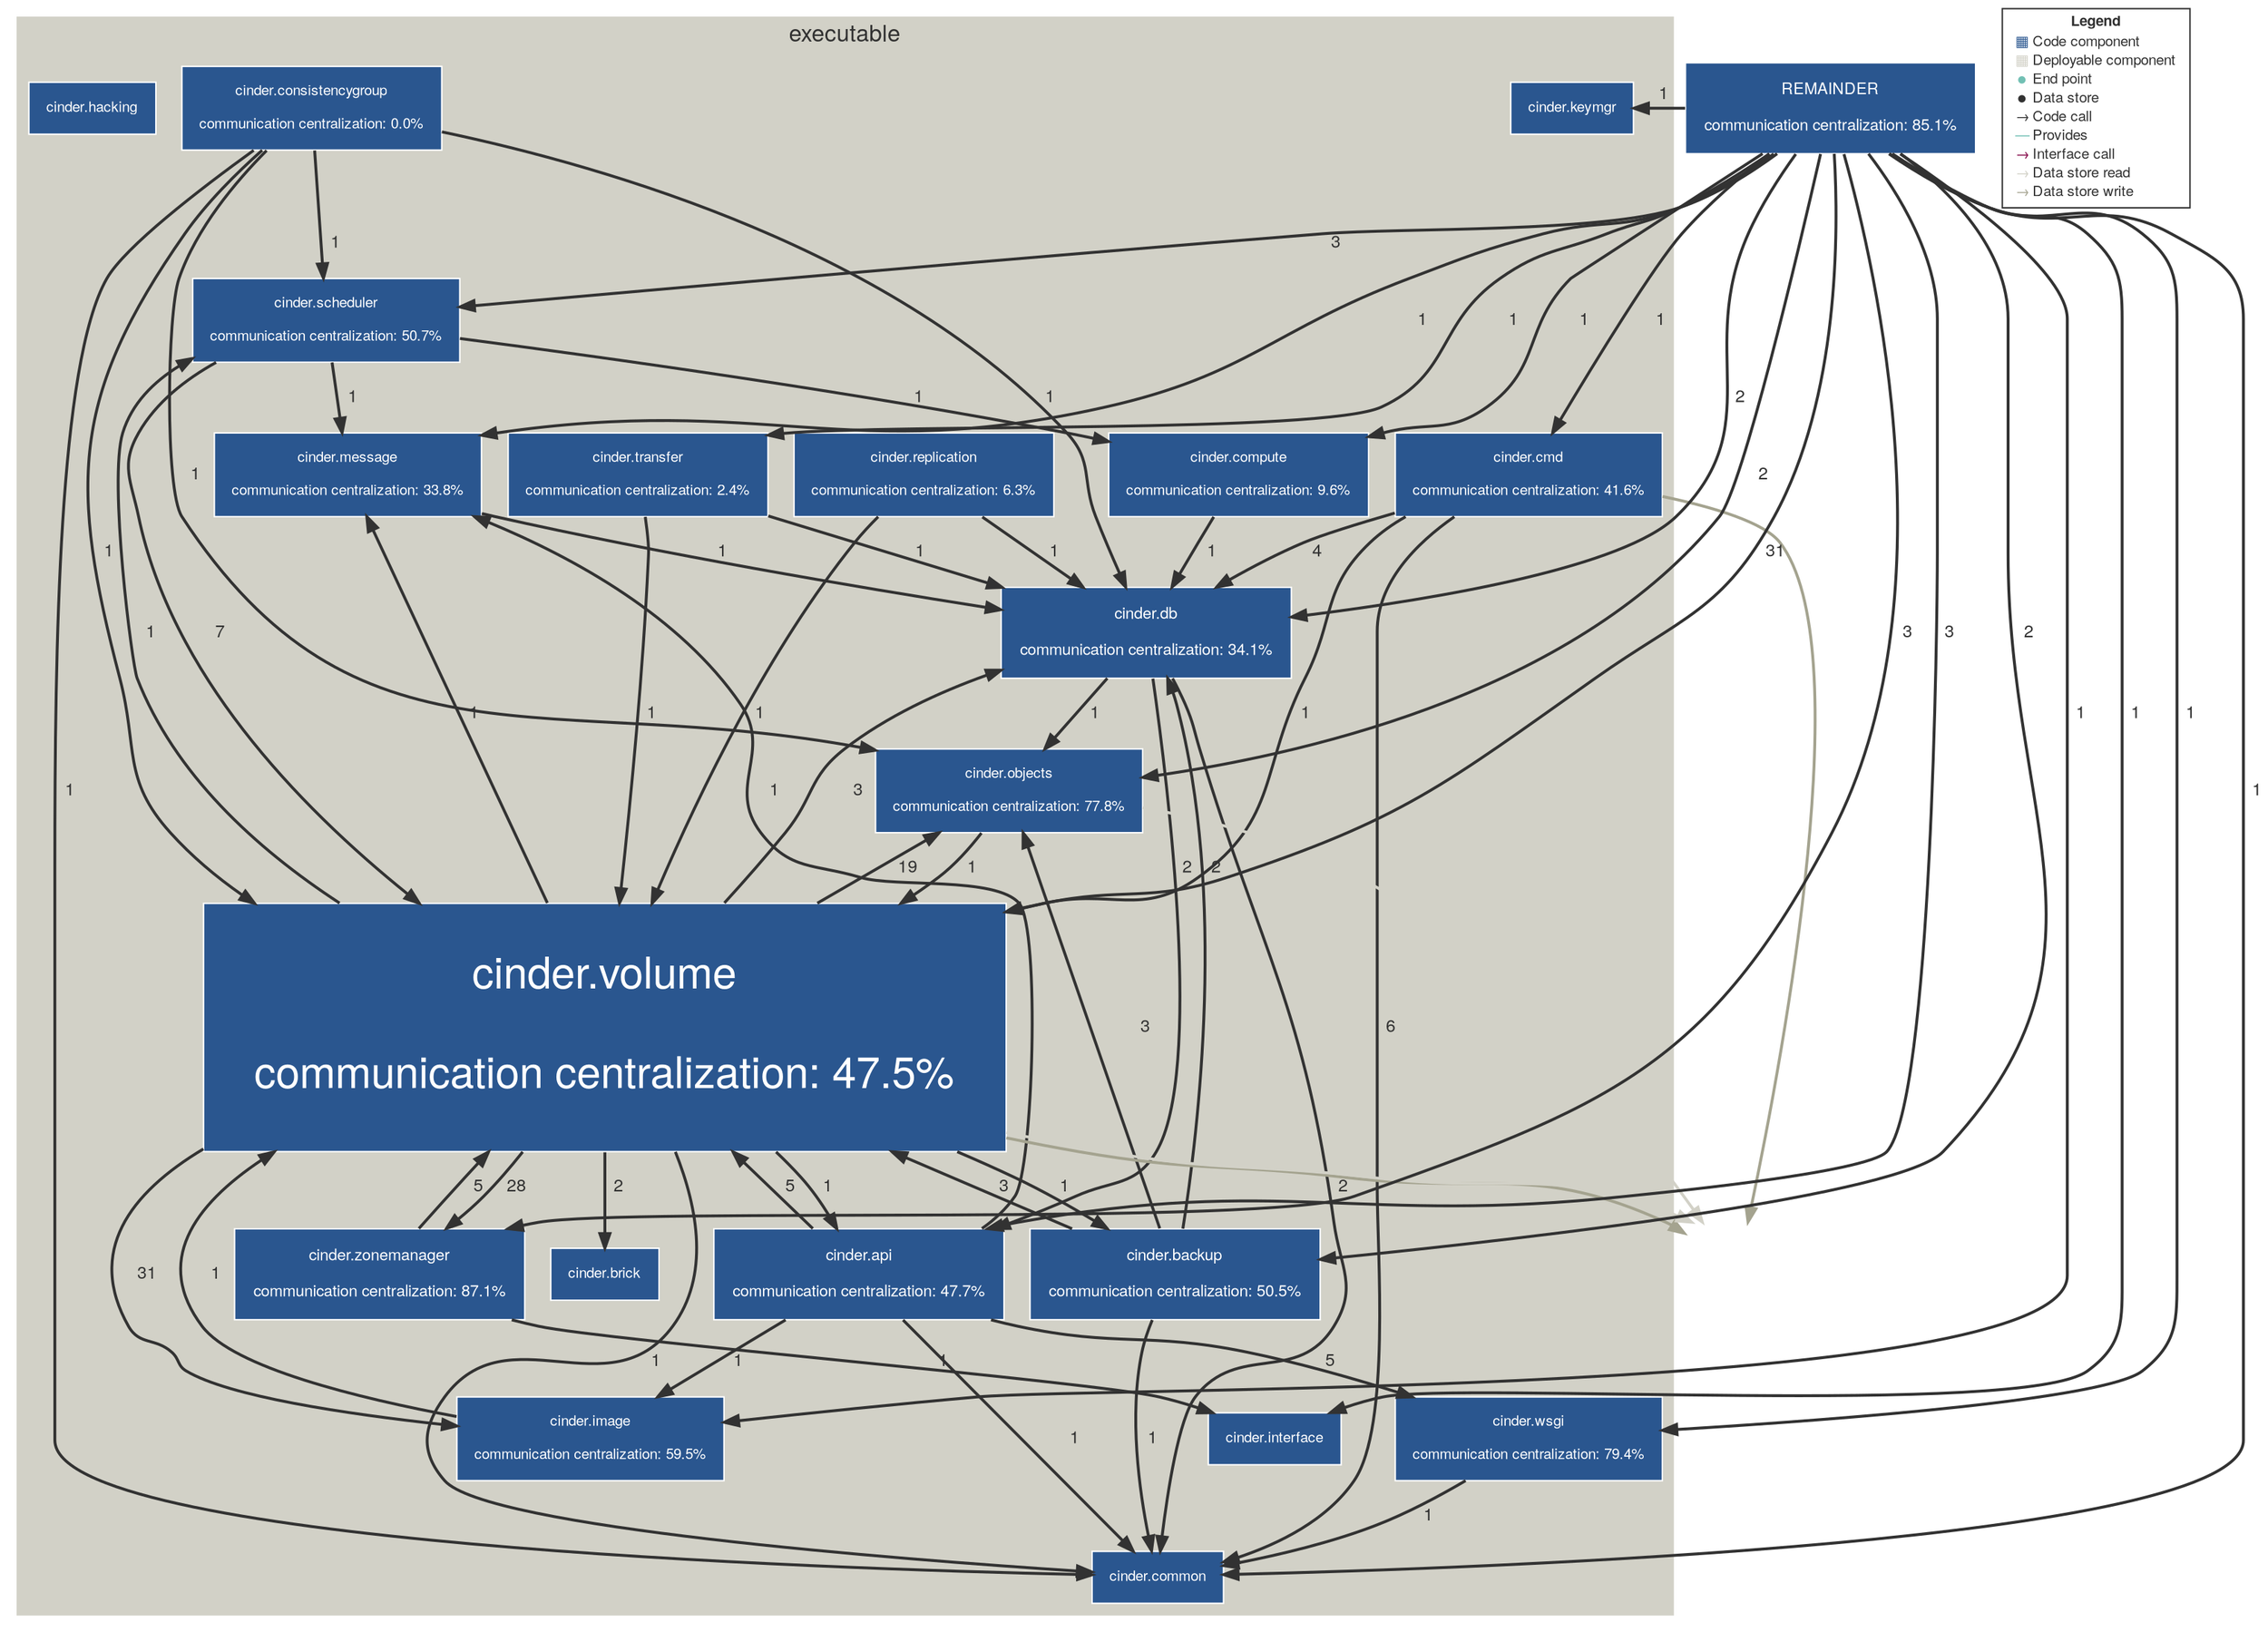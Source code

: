 digraph "Graph" {
compound=true
rankdir=TD
subgraph "cluster-cinder" {
style="filled"
color="#D2D1C7"
fontname="Helvetica Neue"
fontsize="16"
fontcolor="#323232"
label="executable"
"cinder.scheduler@cinder" [ shape="box" style="filled" fillcolor="#2A568F" penwidth="1" color="#FFFFFF" fontname="Helvetica Neue" fontcolor="#FFFFFF" fontsize="10" margin="0.16" label="cinder.scheduler

communication centralization: 50.7%" ]
"cinder.db@cinder" [ shape="box" style="filled" fillcolor="#2A568F" penwidth="1" color="#FFFFFF" fontname="Helvetica Neue" fontcolor="#FFFFFF" fontsize="11" margin="0.176" label="cinder.db

communication centralization: 34.1%" ]
"cinder.message@cinder" [ shape="box" style="filled" fillcolor="#2A568F" penwidth="1" color="#FFFFFF" fontname="Helvetica Neue" fontcolor="#FFFFFF" fontsize="10" margin="0.16" label="cinder.message

communication centralization: 33.8%" ]
"cinder.cmd@cinder" [ shape="box" style="filled" fillcolor="#2A568F" penwidth="1" color="#FFFFFF" fontname="Helvetica Neue" fontcolor="#FFFFFF" fontsize="10" margin="0.16" label="cinder.cmd

communication centralization: 41.6%" ]
"cinder.transfer@cinder" [ shape="box" style="filled" fillcolor="#2A568F" penwidth="1" color="#FFFFFF" fontname="Helvetica Neue" fontcolor="#FFFFFF" fontsize="10" margin="0.16" label="cinder.transfer

communication centralization: 2.4%" ]
"cinder.keymgr@cinder" [ shape="box" style="filled" fillcolor="#2A568F" penwidth="1" color="#FFFFFF" fontname="Helvetica Neue" fontcolor="#FFFFFF" fontsize="10" margin="0.16" label="cinder.keymgr" ]
"cinder.wsgi@cinder" [ shape="box" style="filled" fillcolor="#2A568F" penwidth="1" color="#FFFFFF" fontname="Helvetica Neue" fontcolor="#FFFFFF" fontsize="10" margin="0.16" label="cinder.wsgi

communication centralization: 79.4%" ]
"cinder.objects@cinder" [ shape="box" style="filled" fillcolor="#2A568F" penwidth="1" color="#FFFFFF" fontname="Helvetica Neue" fontcolor="#FFFFFF" fontsize="10" margin="0.16" label="cinder.objects

communication centralization: 77.8%" ]
"cinder.replication@cinder" [ shape="box" style="filled" fillcolor="#2A568F" penwidth="1" color="#FFFFFF" fontname="Helvetica Neue" fontcolor="#FFFFFF" fontsize="10" margin="0.16" label="cinder.replication

communication centralization: 6.3%" ]
"cinder.common@cinder" [ shape="box" style="filled" fillcolor="#2A568F" penwidth="1" color="#FFFFFF" fontname="Helvetica Neue" fontcolor="#FFFFFF" fontsize="10" margin="0.16" label="cinder.common" ]
"cinder.compute@cinder" [ shape="box" style="filled" fillcolor="#2A568F" penwidth="1" color="#FFFFFF" fontname="Helvetica Neue" fontcolor="#FFFFFF" fontsize="10" margin="0.16" label="cinder.compute

communication centralization: 9.6%" ]
"cinder.interface@cinder" [ shape="box" style="filled" fillcolor="#2A568F" penwidth="1" color="#FFFFFF" fontname="Helvetica Neue" fontcolor="#FFFFFF" fontsize="10" margin="0.16" label="cinder.interface" ]
"cinder.zonemanager@cinder" [ shape="box" style="filled" fillcolor="#2A568F" penwidth="1" color="#FFFFFF" fontname="Helvetica Neue" fontcolor="#FFFFFF" fontsize="11" margin="0.176" label="cinder.zonemanager

communication centralization: 87.1%" ]
"cinder.api@cinder" [ shape="box" style="filled" fillcolor="#2A568F" penwidth="1" color="#FFFFFF" fontname="Helvetica Neue" fontcolor="#FFFFFF" fontsize="11" margin="0.176" label="cinder.api

communication centralization: 47.7%" ]
"cinder.consistencygroup@cinder" [ shape="box" style="filled" fillcolor="#2A568F" penwidth="1" color="#FFFFFF" fontname="Helvetica Neue" fontcolor="#FFFFFF" fontsize="10" margin="0.16" label="cinder.consistencygroup

communication centralization: 0.0%" ]
"cinder.hacking@cinder" [ shape="box" style="filled" fillcolor="#2A568F" penwidth="1" color="#FFFFFF" fontname="Helvetica Neue" fontcolor="#FFFFFF" fontsize="10" margin="0.16" label="cinder.hacking" ]
"cinder.backup@cinder" [ shape="box" style="filled" fillcolor="#2A568F" penwidth="1" color="#FFFFFF" fontname="Helvetica Neue" fontcolor="#FFFFFF" fontsize="11" margin="0.176" label="cinder.backup

communication centralization: 50.5%" ]
"cinder.volume@cinder" [ shape="box" style="filled" fillcolor="#2A568F" penwidth="1" color="#FFFFFF" fontname="Helvetica Neue" fontcolor="#FFFFFF" fontsize="30" margin="0.48" label="cinder.volume

communication centralization: 47.5%" ]
"cinder.image@cinder" [ shape="box" style="filled" fillcolor="#2A568F" penwidth="1" color="#FFFFFF" fontname="Helvetica Neue" fontcolor="#FFFFFF" fontsize="10" margin="0.16" label="cinder.image

communication centralization: 59.5%" ]
"cinder.brick@cinder" [ shape="box" style="filled" fillcolor="#2A568F" penwidth="1" color="#FFFFFF" fontname="Helvetica Neue" fontcolor="#FFFFFF" fontsize="10" margin="0.16" label="cinder.brick" ]
}
"631f5dd6-8beb-4802-bcf5-10217a854288@NOT_DEPLOYED" [ shape="box" penwidth="0" fontname="Helvetica Neue" fontcolor="#323232" fontsize="16" image="icon-datastore.png" width="1.000" height="1.000" fixedsize="true" label="" ]
"REMAINDER@NOT_DEPLOYED" [ shape="box" style="filled" fillcolor="#2A568F" penwidth="1" color="#FFFFFF" fontname="Helvetica Neue" fontcolor="#FFFFFF" fontsize="11" margin="0.176" label="REMAINDER

communication centralization: 85.1%" ]
"cinder.scheduler@cinder" -> "cinder.message@cinder" [ penwidth="2" color="#323232" fontcolor="#323232" fontname="Helvetica Neue" fontsize="12" label="  1" ]
"cinder.scheduler@cinder" -> "cinder.compute@cinder" [ penwidth="2" color="#323232" fontcolor="#323232" fontname="Helvetica Neue" fontsize="12" label="  1" ]
"cinder.scheduler@cinder" -> "cinder.volume@cinder" [ penwidth="2" color="#323232" fontcolor="#323232" fontname="Helvetica Neue" fontsize="12" label="  7" ]
"cinder.db@cinder" -> "cinder.objects@cinder" [ penwidth="2" color="#323232" fontcolor="#323232" fontname="Helvetica Neue" fontsize="12" label="  1" ]
"cinder.db@cinder" -> "cinder.common@cinder" [ penwidth="2" color="#323232" fontcolor="#323232" fontname="Helvetica Neue" fontsize="12" label="  2" ]
"cinder.db@cinder" -> "cinder.api@cinder" [ penwidth="2" color="#323232" fontcolor="#323232" fontname="Helvetica Neue" fontsize="12" label="  2" ]
"cinder.message@cinder" -> "cinder.db@cinder" [ penwidth="2" color="#323232" fontcolor="#323232" fontname="Helvetica Neue" fontsize="12" label="  1" ]
"cinder.cmd@cinder" -> "cinder.db@cinder" [ penwidth="2" color="#323232" fontcolor="#323232" fontname="Helvetica Neue" fontsize="12" label="  4" ]
"cinder.cmd@cinder" -> "cinder.common@cinder" [ penwidth="2" color="#323232" fontcolor="#323232" fontname="Helvetica Neue" fontsize="12" label="  6" ]
"cinder.cmd@cinder" -> "cinder.volume@cinder" [ penwidth="2" color="#323232" fontcolor="#323232" fontname="Helvetica Neue" fontsize="12" label="  1" ]
"cinder.cmd@cinder" -> "631f5dd6-8beb-4802-bcf5-10217a854288@NOT_DEPLOYED" [ penwidth="2" color="#A4A38F" fontcolor="#A4A38F" fontname="Helvetica Neue" fontsize="12" label="" ]
"cinder.transfer@cinder" -> "cinder.db@cinder" [ penwidth="2" color="#323232" fontcolor="#323232" fontname="Helvetica Neue" fontsize="12" label="  1" ]
"cinder.transfer@cinder" -> "cinder.volume@cinder" [ penwidth="2" color="#323232" fontcolor="#323232" fontname="Helvetica Neue" fontsize="12" label="  1" ]
"cinder.wsgi@cinder" -> "cinder.common@cinder" [ penwidth="2" color="#323232" fontcolor="#323232" fontname="Helvetica Neue" fontsize="12" label="  1" ]
"cinder.objects@cinder" -> "cinder.volume@cinder" [ penwidth="2" color="#323232" fontcolor="#323232" fontname="Helvetica Neue" fontsize="12" label="  1" ]
"cinder.objects@cinder" -> "631f5dd6-8beb-4802-bcf5-10217a854288@NOT_DEPLOYED" [ penwidth="2" color="#D2D1C7" fontcolor="#D2D1C7" fontname="Helvetica Neue" fontsize="12" label="" ]
"cinder.replication@cinder" -> "cinder.db@cinder" [ penwidth="2" color="#323232" fontcolor="#323232" fontname="Helvetica Neue" fontsize="12" label="  1" ]
"cinder.replication@cinder" -> "cinder.volume@cinder" [ penwidth="2" color="#323232" fontcolor="#323232" fontname="Helvetica Neue" fontsize="12" label="  1" ]
"cinder.compute@cinder" -> "cinder.db@cinder" [ penwidth="2" color="#323232" fontcolor="#323232" fontname="Helvetica Neue" fontsize="12" label="  1" ]
"cinder.zonemanager@cinder" -> "cinder.interface@cinder" [ penwidth="2" color="#323232" fontcolor="#323232" fontname="Helvetica Neue" fontsize="12" label="  1" ]
"cinder.zonemanager@cinder" -> "cinder.volume@cinder" [ penwidth="2" color="#323232" fontcolor="#323232" fontname="Helvetica Neue" fontsize="12" label="  5" ]
"cinder.api@cinder" -> "cinder.message@cinder" [ penwidth="2" color="#323232" fontcolor="#323232" fontname="Helvetica Neue" fontsize="12" label="  1" ]
"cinder.api@cinder" -> "cinder.wsgi@cinder" [ penwidth="2" color="#323232" fontcolor="#323232" fontname="Helvetica Neue" fontsize="12" label="  5" ]
"cinder.api@cinder" -> "cinder.common@cinder" [ penwidth="2" color="#323232" fontcolor="#323232" fontname="Helvetica Neue" fontsize="12" label="  1" ]
"cinder.api@cinder" -> "cinder.volume@cinder" [ penwidth="2" color="#323232" fontcolor="#323232" fontname="Helvetica Neue" fontsize="12" label="  5" ]
"cinder.api@cinder" -> "cinder.image@cinder" [ penwidth="2" color="#323232" fontcolor="#323232" fontname="Helvetica Neue" fontsize="12" label="  1" ]
"cinder.consistencygroup@cinder" -> "cinder.scheduler@cinder" [ penwidth="2" color="#323232" fontcolor="#323232" fontname="Helvetica Neue" fontsize="12" label="  1" ]
"cinder.consistencygroup@cinder" -> "cinder.db@cinder" [ penwidth="2" color="#323232" fontcolor="#323232" fontname="Helvetica Neue" fontsize="12" label="  1" ]
"cinder.consistencygroup@cinder" -> "cinder.objects@cinder" [ penwidth="2" color="#323232" fontcolor="#323232" fontname="Helvetica Neue" fontsize="12" label="  1" ]
"cinder.consistencygroup@cinder" -> "cinder.common@cinder" [ penwidth="2" color="#323232" fontcolor="#323232" fontname="Helvetica Neue" fontsize="12" label="  1" ]
"cinder.consistencygroup@cinder" -> "cinder.volume@cinder" [ penwidth="2" color="#323232" fontcolor="#323232" fontname="Helvetica Neue" fontsize="12" label="  1" ]
"cinder.backup@cinder" -> "cinder.db@cinder" [ penwidth="2" color="#323232" fontcolor="#323232" fontname="Helvetica Neue" fontsize="12" label="  2" ]
"cinder.backup@cinder" -> "cinder.objects@cinder" [ penwidth="2" color="#323232" fontcolor="#323232" fontname="Helvetica Neue" fontsize="12" label="  3" ]
"cinder.backup@cinder" -> "cinder.common@cinder" [ penwidth="2" color="#323232" fontcolor="#323232" fontname="Helvetica Neue" fontsize="12" label="  1" ]
"cinder.backup@cinder" -> "cinder.volume@cinder" [ penwidth="2" color="#323232" fontcolor="#323232" fontname="Helvetica Neue" fontsize="12" label="  3" ]
"cinder.volume@cinder" -> "cinder.scheduler@cinder" [ penwidth="2" color="#323232" fontcolor="#323232" fontname="Helvetica Neue" fontsize="12" label="  1" ]
"cinder.volume@cinder" -> "cinder.db@cinder" [ penwidth="2" color="#323232" fontcolor="#323232" fontname="Helvetica Neue" fontsize="12" label="  3" ]
"cinder.volume@cinder" -> "cinder.message@cinder" [ penwidth="2" color="#323232" fontcolor="#323232" fontname="Helvetica Neue" fontsize="12" label="  1" ]
"cinder.volume@cinder" -> "cinder.objects@cinder" [ penwidth="2" color="#323232" fontcolor="#323232" fontname="Helvetica Neue" fontsize="12" label="  19" ]
"cinder.volume@cinder" -> "cinder.common@cinder" [ penwidth="2" color="#323232" fontcolor="#323232" fontname="Helvetica Neue" fontsize="12" label="  1" ]
"cinder.volume@cinder" -> "cinder.zonemanager@cinder" [ penwidth="2" color="#323232" fontcolor="#323232" fontname="Helvetica Neue" fontsize="12" label="  28" ]
"cinder.volume@cinder" -> "cinder.api@cinder" [ penwidth="2" color="#323232" fontcolor="#323232" fontname="Helvetica Neue" fontsize="12" label="  1" ]
"cinder.volume@cinder" -> "cinder.backup@cinder" [ penwidth="2" color="#323232" fontcolor="#323232" fontname="Helvetica Neue" fontsize="12" label="  1" ]
"cinder.volume@cinder" -> "cinder.image@cinder" [ penwidth="2" color="#323232" fontcolor="#323232" fontname="Helvetica Neue" fontsize="12" label="  31" ]
"cinder.volume@cinder" -> "cinder.brick@cinder" [ penwidth="2" color="#323232" fontcolor="#323232" fontname="Helvetica Neue" fontsize="12" label="  2" ]
"cinder.volume@cinder" -> "631f5dd6-8beb-4802-bcf5-10217a854288@NOT_DEPLOYED" [ penwidth="2" color="#A4A38F" fontcolor="#A4A38F" fontname="Helvetica Neue" fontsize="12" label="" ]
"cinder.volume@cinder" -> "631f5dd6-8beb-4802-bcf5-10217a854288@NOT_DEPLOYED" [ penwidth="2" color="#D2D1C7" fontcolor="#D2D1C7" fontname="Helvetica Neue" fontsize="12" label="" ]
"cinder.image@cinder" -> "cinder.volume@cinder" [ penwidth="2" color="#323232" fontcolor="#323232" fontname="Helvetica Neue" fontsize="12" label="  1" ]
"REMAINDER@NOT_DEPLOYED" -> "cinder.scheduler@cinder" [ penwidth="2" color="#323232" fontcolor="#323232" fontname="Helvetica Neue" fontsize="12" label="  3" ]
"REMAINDER@NOT_DEPLOYED" -> "cinder.db@cinder" [ penwidth="2" color="#323232" fontcolor="#323232" fontname="Helvetica Neue" fontsize="12" label="  2" ]
"REMAINDER@NOT_DEPLOYED" -> "cinder.message@cinder" [ penwidth="2" color="#323232" fontcolor="#323232" fontname="Helvetica Neue" fontsize="12" label="  1" ]
"REMAINDER@NOT_DEPLOYED" -> "cinder.cmd@cinder" [ penwidth="2" color="#323232" fontcolor="#323232" fontname="Helvetica Neue" fontsize="12" label="  1" ]
"REMAINDER@NOT_DEPLOYED" -> "cinder.transfer@cinder" [ penwidth="2" color="#323232" fontcolor="#323232" fontname="Helvetica Neue" fontsize="12" label="  1" ]
"REMAINDER@NOT_DEPLOYED" -> "cinder.keymgr@cinder" [ penwidth="2" color="#323232" fontcolor="#323232" fontname="Helvetica Neue" fontsize="12" label="  1" ]
"REMAINDER@NOT_DEPLOYED" -> "cinder.wsgi@cinder" [ penwidth="2" color="#323232" fontcolor="#323232" fontname="Helvetica Neue" fontsize="12" label="  1" ]
"REMAINDER@NOT_DEPLOYED" -> "cinder.objects@cinder" [ penwidth="2" color="#323232" fontcolor="#323232" fontname="Helvetica Neue" fontsize="12" label="  2" ]
"REMAINDER@NOT_DEPLOYED" -> "cinder.common@cinder" [ penwidth="2" color="#323232" fontcolor="#323232" fontname="Helvetica Neue" fontsize="12" label="  1" ]
"REMAINDER@NOT_DEPLOYED" -> "cinder.compute@cinder" [ penwidth="2" color="#323232" fontcolor="#323232" fontname="Helvetica Neue" fontsize="12" label="  1" ]
"REMAINDER@NOT_DEPLOYED" -> "cinder.interface@cinder" [ penwidth="2" color="#323232" fontcolor="#323232" fontname="Helvetica Neue" fontsize="12" label="  1" ]
"REMAINDER@NOT_DEPLOYED" -> "cinder.zonemanager@cinder" [ penwidth="2" color="#323232" fontcolor="#323232" fontname="Helvetica Neue" fontsize="12" label="  3" ]
"REMAINDER@NOT_DEPLOYED" -> "cinder.api@cinder" [ penwidth="2" color="#323232" fontcolor="#323232" fontname="Helvetica Neue" fontsize="12" label="  3" ]
"REMAINDER@NOT_DEPLOYED" -> "cinder.backup@cinder" [ penwidth="2" color="#323232" fontcolor="#323232" fontname="Helvetica Neue" fontsize="12" label="  2" ]
"REMAINDER@NOT_DEPLOYED" -> "cinder.volume@cinder" [ penwidth="2" color="#323232" fontcolor="#323232" fontname="Helvetica Neue" fontsize="12" label="  31" ]
"REMAINDER@NOT_DEPLOYED" -> "cinder.image@cinder" [ penwidth="2" color="#323232" fontcolor="#323232" fontname="Helvetica Neue" fontsize="12" label="  1" ]
"LEGEND" [ shape="box" style="filled" fillcolor="#FFFFFF" penwidth="1" color="#323232" fontname="Helvetica Neue" fontcolor="#323232" fontsize="10" label=<<TABLE BORDER="0" CELLPADDING="1" CELLSPACING="0">
<TR><TD COLSPAN="2"><B>Legend</B></TD></TR>
<TR><TD><FONT COLOR="#2A568F">&#9638;</FONT></TD><TD ALIGN="left">Code component</TD></TR>
<TR><TD><FONT COLOR="#D2D1C7">&#9638;</FONT></TD><TD ALIGN="left">Deployable component</TD></TR>
<TR><TD><FONT COLOR="#72C0B4">&#9679;</FONT></TD><TD ALIGN="left">End point</TD></TR>
<TR><TD><FONT COLOR="#323232">&#9679;</FONT></TD><TD ALIGN="left">Data store</TD></TR>
<TR><TD><FONT COLOR="#323232">&rarr;</FONT></TD><TD ALIGN="left">Code call</TD></TR>
<TR><TD><FONT COLOR="#72C0B4">&#8212;</FONT></TD><TD ALIGN="left">Provides</TD></TR>
<TR><TD><FONT COLOR="#820445">&rarr;</FONT></TD><TD ALIGN="left">Interface call</TD></TR>
<TR><TD><FONT COLOR="#D2D1C7">&rarr;</FONT></TD><TD ALIGN="left">Data store read</TD></TR>
<TR><TD><FONT COLOR="#A4A38F">&rarr;</FONT></TD><TD ALIGN="left">Data store write</TD></TR>
</TABLE>
>  ]
}
